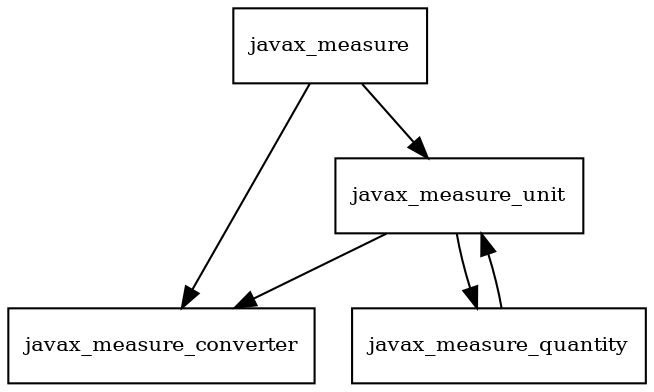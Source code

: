 digraph jsr_275_1_0_beta_2_package_dependencies {
  node [shape = box, fontsize=10.0];
  javax_measure -> javax_measure_converter;
  javax_measure -> javax_measure_unit;
  javax_measure_quantity -> javax_measure_unit;
  javax_measure_unit -> javax_measure_converter;
  javax_measure_unit -> javax_measure_quantity;
}

